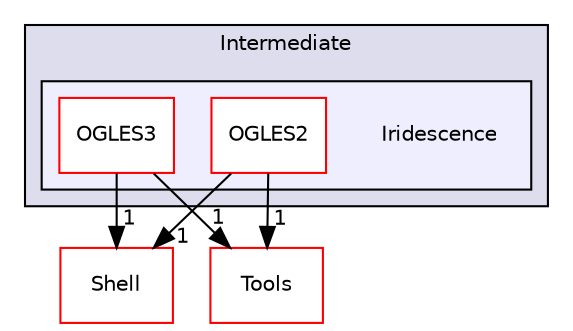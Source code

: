 digraph "PVR/SDK_3.4/Examples/Intermediate/Iridescence" {
  compound=true
  node [ fontsize="10", fontname="Helvetica"];
  edge [ labelfontsize="10", labelfontname="Helvetica"];
  subgraph clusterdir_1fc4701d2c417cbbd376ebdde5d0b37f {
    graph [ bgcolor="#ddddee", pencolor="black", label="Intermediate" fontname="Helvetica", fontsize="10", URL="dir_1fc4701d2c417cbbd376ebdde5d0b37f.html"]
  subgraph clusterdir_1ed241de3dbfb353a7ace88540a24164 {
    graph [ bgcolor="#eeeeff", pencolor="black", label="" URL="dir_1ed241de3dbfb353a7ace88540a24164.html"];
    dir_1ed241de3dbfb353a7ace88540a24164 [shape=plaintext label="Iridescence"];
    dir_2c255280f230ebcad1e854c57dccb15b [shape=box label="OGLES2" color="red" fillcolor="white" style="filled" URL="dir_2c255280f230ebcad1e854c57dccb15b.html"];
    dir_6f681db9d5c75a0c61cdc65678ee291d [shape=box label="OGLES3" color="red" fillcolor="white" style="filled" URL="dir_6f681db9d5c75a0c61cdc65678ee291d.html"];
  }
  }
  dir_de41955a66a331b990d60d5323117a97 [shape=box label="Shell" fillcolor="white" style="filled" color="red" URL="dir_de41955a66a331b990d60d5323117a97.html"];
  dir_5222bd6691dac9df766f8a52293393a2 [shape=box label="Tools" fillcolor="white" style="filled" color="red" URL="dir_5222bd6691dac9df766f8a52293393a2.html"];
  dir_2c255280f230ebcad1e854c57dccb15b->dir_de41955a66a331b990d60d5323117a97 [headlabel="1", labeldistance=1.5 headhref="dir_000670_000133.html"];
  dir_2c255280f230ebcad1e854c57dccb15b->dir_5222bd6691dac9df766f8a52293393a2 [headlabel="1", labeldistance=1.5 headhref="dir_000670_001762.html"];
  dir_6f681db9d5c75a0c61cdc65678ee291d->dir_de41955a66a331b990d60d5323117a97 [headlabel="1", labeldistance=1.5 headhref="dir_000672_000133.html"];
  dir_6f681db9d5c75a0c61cdc65678ee291d->dir_5222bd6691dac9df766f8a52293393a2 [headlabel="1", labeldistance=1.5 headhref="dir_000672_001762.html"];
}
